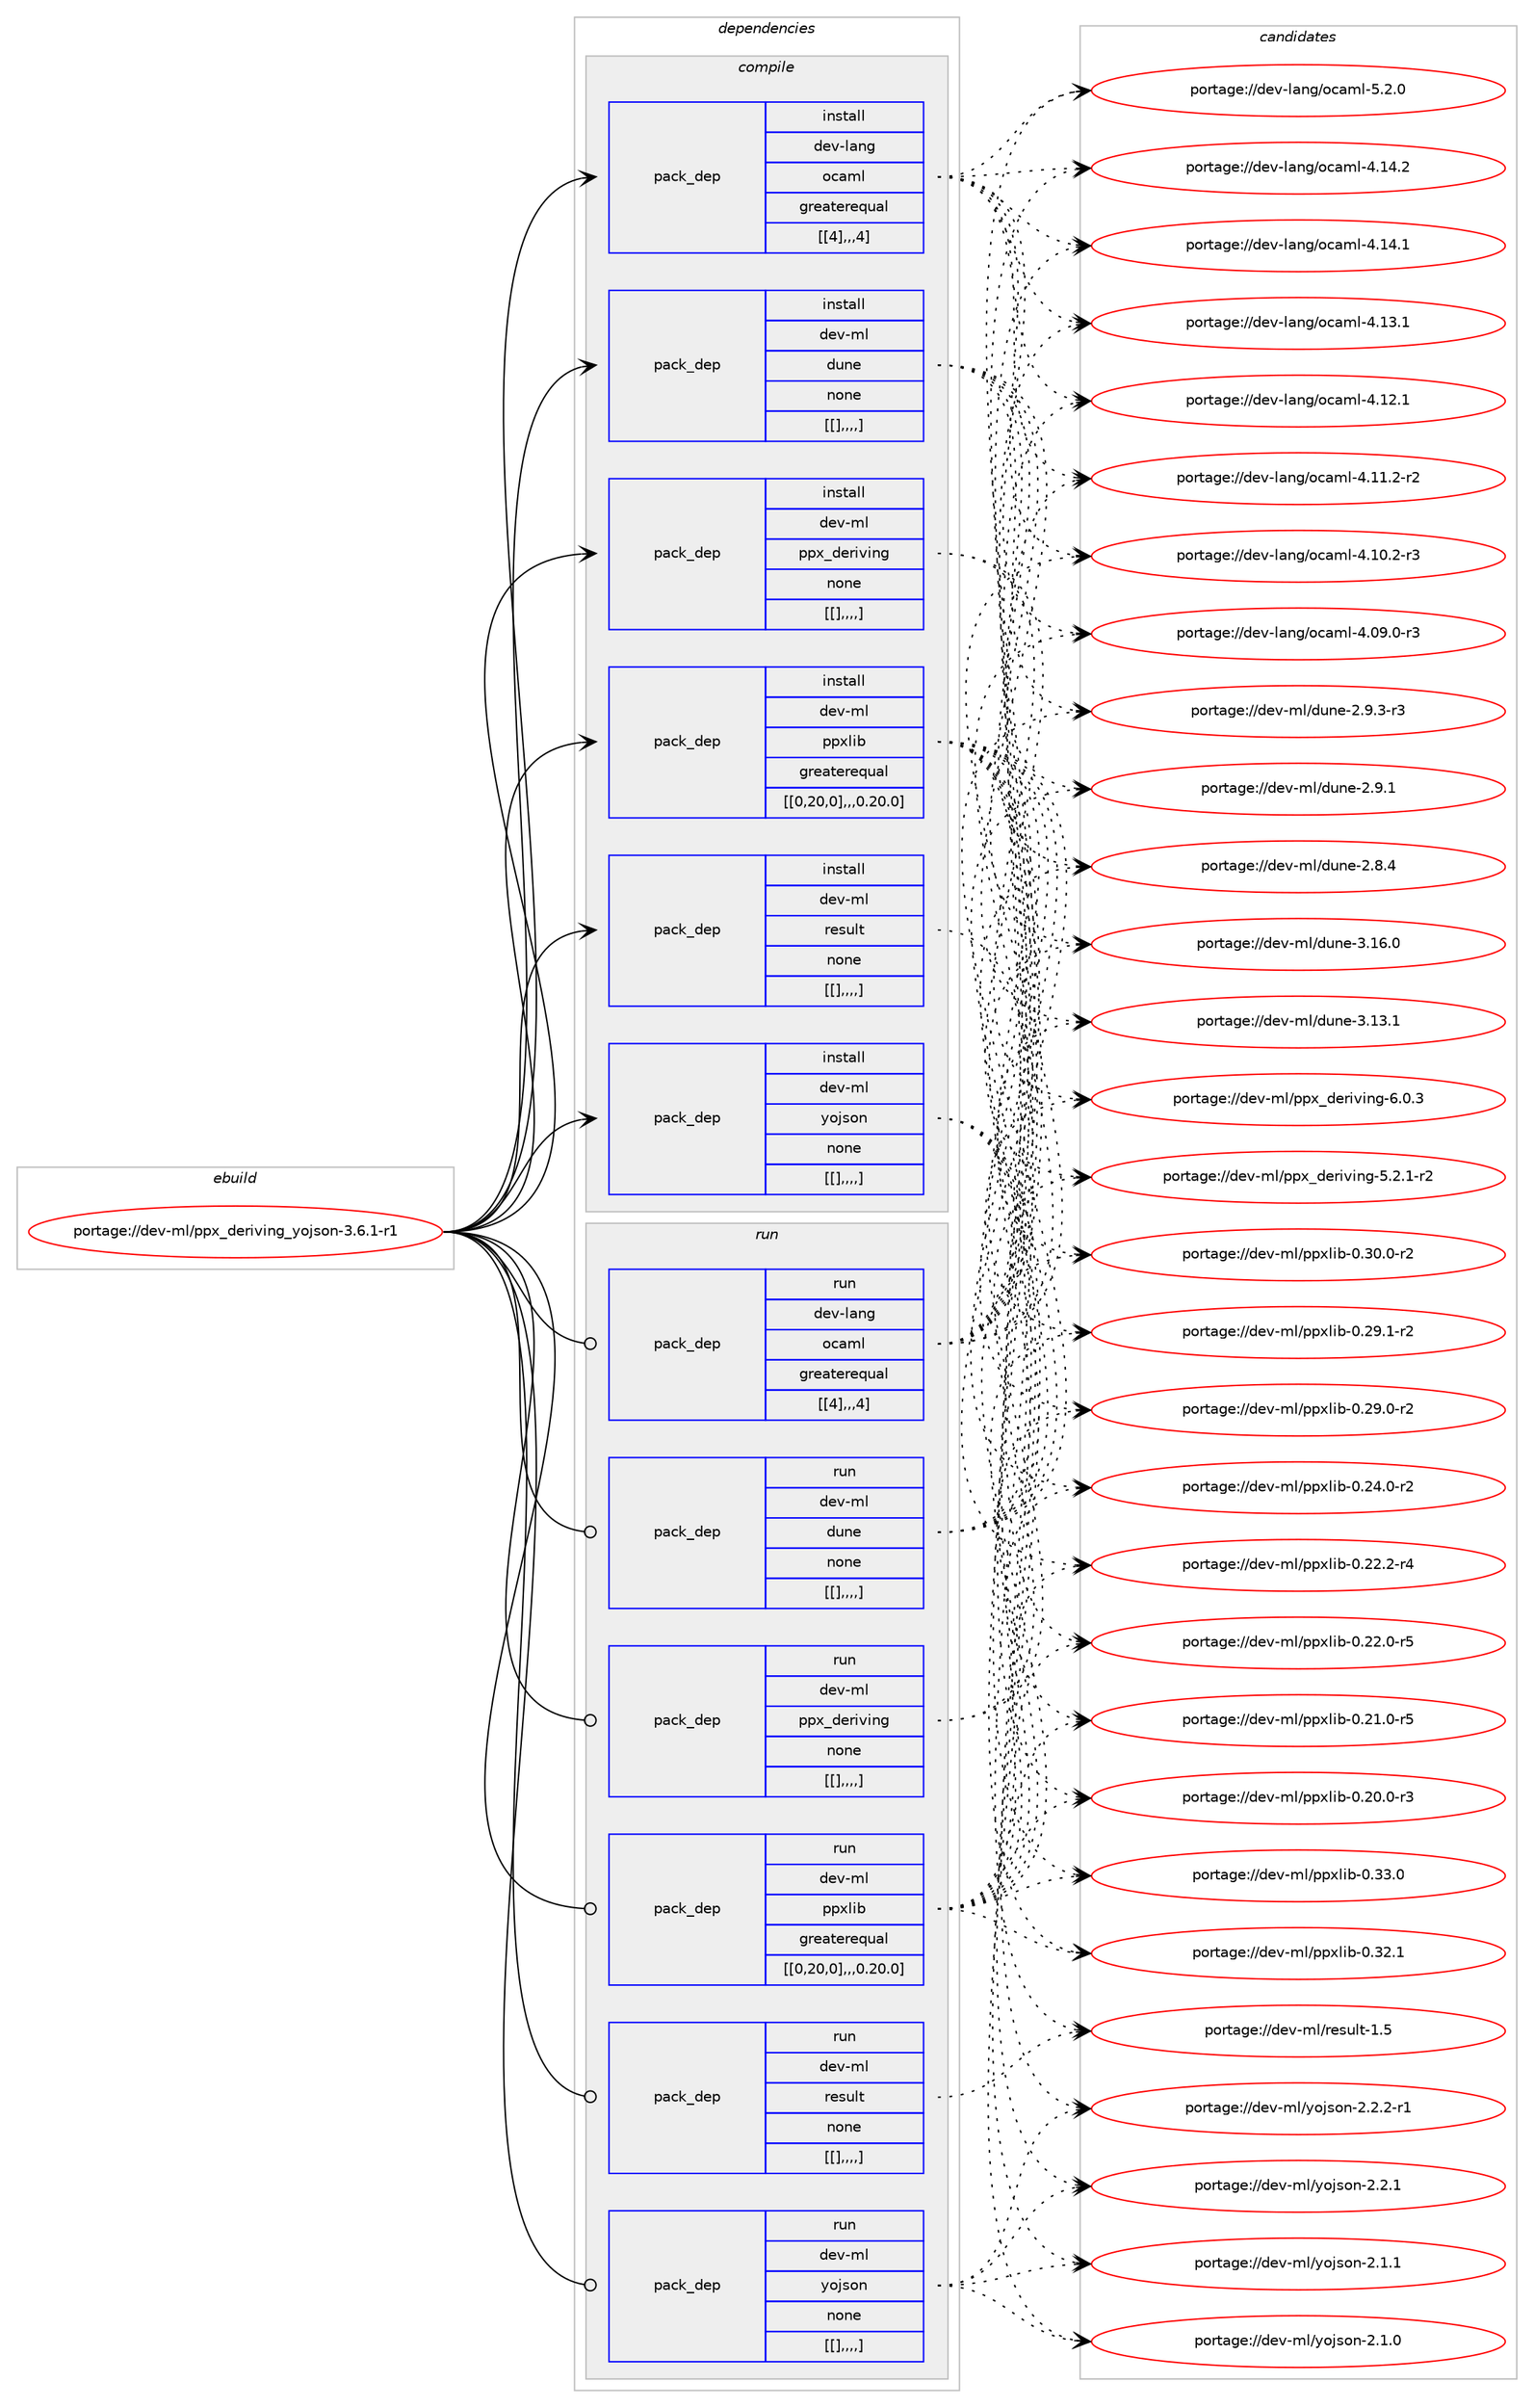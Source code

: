 digraph prolog {

# *************
# Graph options
# *************

newrank=true;
concentrate=true;
compound=true;
graph [rankdir=LR,fontname=Helvetica,fontsize=10,ranksep=1.5];#, ranksep=2.5, nodesep=0.2];
edge  [arrowhead=vee];
node  [fontname=Helvetica,fontsize=10];

# **********
# The ebuild
# **********

subgraph cluster_leftcol {
color=gray;
label=<<i>ebuild</i>>;
id [label="portage://dev-ml/ppx_deriving_yojson-3.6.1-r1", color=red, width=4, href="../dev-ml/ppx_deriving_yojson-3.6.1-r1.svg"];
}

# ****************
# The dependencies
# ****************

subgraph cluster_midcol {
color=gray;
label=<<i>dependencies</i>>;
subgraph cluster_compile {
fillcolor="#eeeeee";
style=filled;
label=<<i>compile</i>>;
subgraph pack93295 {
dependency126096 [label=<<TABLE BORDER="0" CELLBORDER="1" CELLSPACING="0" CELLPADDING="4" WIDTH="220"><TR><TD ROWSPAN="6" CELLPADDING="30">pack_dep</TD></TR><TR><TD WIDTH="110">install</TD></TR><TR><TD>dev-lang</TD></TR><TR><TD>ocaml</TD></TR><TR><TD>greaterequal</TD></TR><TR><TD>[[4],,,4]</TD></TR></TABLE>>, shape=none, color=blue];
}
id:e -> dependency126096:w [weight=20,style="solid",arrowhead="vee"];
subgraph pack93340 {
dependency126121 [label=<<TABLE BORDER="0" CELLBORDER="1" CELLSPACING="0" CELLPADDING="4" WIDTH="220"><TR><TD ROWSPAN="6" CELLPADDING="30">pack_dep</TD></TR><TR><TD WIDTH="110">install</TD></TR><TR><TD>dev-ml</TD></TR><TR><TD>dune</TD></TR><TR><TD>none</TD></TR><TR><TD>[[],,,,]</TD></TR></TABLE>>, shape=none, color=blue];
}
id:e -> dependency126121:w [weight=20,style="solid",arrowhead="vee"];
subgraph pack93343 {
dependency126136 [label=<<TABLE BORDER="0" CELLBORDER="1" CELLSPACING="0" CELLPADDING="4" WIDTH="220"><TR><TD ROWSPAN="6" CELLPADDING="30">pack_dep</TD></TR><TR><TD WIDTH="110">install</TD></TR><TR><TD>dev-ml</TD></TR><TR><TD>ppx_deriving</TD></TR><TR><TD>none</TD></TR><TR><TD>[[],,,,]</TD></TR></TABLE>>, shape=none, color=blue];
}
id:e -> dependency126136:w [weight=20,style="solid",arrowhead="vee"];
subgraph pack93367 {
dependency126157 [label=<<TABLE BORDER="0" CELLBORDER="1" CELLSPACING="0" CELLPADDING="4" WIDTH="220"><TR><TD ROWSPAN="6" CELLPADDING="30">pack_dep</TD></TR><TR><TD WIDTH="110">install</TD></TR><TR><TD>dev-ml</TD></TR><TR><TD>ppxlib</TD></TR><TR><TD>greaterequal</TD></TR><TR><TD>[[0,20,0],,,0.20.0]</TD></TR></TABLE>>, shape=none, color=blue];
}
id:e -> dependency126157:w [weight=20,style="solid",arrowhead="vee"];
subgraph pack93381 {
dependency126160 [label=<<TABLE BORDER="0" CELLBORDER="1" CELLSPACING="0" CELLPADDING="4" WIDTH="220"><TR><TD ROWSPAN="6" CELLPADDING="30">pack_dep</TD></TR><TR><TD WIDTH="110">install</TD></TR><TR><TD>dev-ml</TD></TR><TR><TD>result</TD></TR><TR><TD>none</TD></TR><TR><TD>[[],,,,]</TD></TR></TABLE>>, shape=none, color=blue];
}
id:e -> dependency126160:w [weight=20,style="solid",arrowhead="vee"];
subgraph pack93385 {
dependency126167 [label=<<TABLE BORDER="0" CELLBORDER="1" CELLSPACING="0" CELLPADDING="4" WIDTH="220"><TR><TD ROWSPAN="6" CELLPADDING="30">pack_dep</TD></TR><TR><TD WIDTH="110">install</TD></TR><TR><TD>dev-ml</TD></TR><TR><TD>yojson</TD></TR><TR><TD>none</TD></TR><TR><TD>[[],,,,]</TD></TR></TABLE>>, shape=none, color=blue];
}
id:e -> dependency126167:w [weight=20,style="solid",arrowhead="vee"];
}
subgraph cluster_compileandrun {
fillcolor="#eeeeee";
style=filled;
label=<<i>compile and run</i>>;
}
subgraph cluster_run {
fillcolor="#eeeeee";
style=filled;
label=<<i>run</i>>;
subgraph pack93431 {
dependency126227 [label=<<TABLE BORDER="0" CELLBORDER="1" CELLSPACING="0" CELLPADDING="4" WIDTH="220"><TR><TD ROWSPAN="6" CELLPADDING="30">pack_dep</TD></TR><TR><TD WIDTH="110">run</TD></TR><TR><TD>dev-lang</TD></TR><TR><TD>ocaml</TD></TR><TR><TD>greaterequal</TD></TR><TR><TD>[[4],,,4]</TD></TR></TABLE>>, shape=none, color=blue];
}
id:e -> dependency126227:w [weight=20,style="solid",arrowhead="odot"];
subgraph pack93439 {
dependency126234 [label=<<TABLE BORDER="0" CELLBORDER="1" CELLSPACING="0" CELLPADDING="4" WIDTH="220"><TR><TD ROWSPAN="6" CELLPADDING="30">pack_dep</TD></TR><TR><TD WIDTH="110">run</TD></TR><TR><TD>dev-ml</TD></TR><TR><TD>dune</TD></TR><TR><TD>none</TD></TR><TR><TD>[[],,,,]</TD></TR></TABLE>>, shape=none, color=blue];
}
id:e -> dependency126234:w [weight=20,style="solid",arrowhead="odot"];
subgraph pack93497 {
dependency126355 [label=<<TABLE BORDER="0" CELLBORDER="1" CELLSPACING="0" CELLPADDING="4" WIDTH="220"><TR><TD ROWSPAN="6" CELLPADDING="30">pack_dep</TD></TR><TR><TD WIDTH="110">run</TD></TR><TR><TD>dev-ml</TD></TR><TR><TD>ppx_deriving</TD></TR><TR><TD>none</TD></TR><TR><TD>[[],,,,]</TD></TR></TABLE>>, shape=none, color=blue];
}
id:e -> dependency126355:w [weight=20,style="solid",arrowhead="odot"];
subgraph pack93559 {
dependency126376 [label=<<TABLE BORDER="0" CELLBORDER="1" CELLSPACING="0" CELLPADDING="4" WIDTH="220"><TR><TD ROWSPAN="6" CELLPADDING="30">pack_dep</TD></TR><TR><TD WIDTH="110">run</TD></TR><TR><TD>dev-ml</TD></TR><TR><TD>ppxlib</TD></TR><TR><TD>greaterequal</TD></TR><TR><TD>[[0,20,0],,,0.20.0]</TD></TR></TABLE>>, shape=none, color=blue];
}
id:e -> dependency126376:w [weight=20,style="solid",arrowhead="odot"];
subgraph pack93576 {
dependency126399 [label=<<TABLE BORDER="0" CELLBORDER="1" CELLSPACING="0" CELLPADDING="4" WIDTH="220"><TR><TD ROWSPAN="6" CELLPADDING="30">pack_dep</TD></TR><TR><TD WIDTH="110">run</TD></TR><TR><TD>dev-ml</TD></TR><TR><TD>result</TD></TR><TR><TD>none</TD></TR><TR><TD>[[],,,,]</TD></TR></TABLE>>, shape=none, color=blue];
}
id:e -> dependency126399:w [weight=20,style="solid",arrowhead="odot"];
subgraph pack93704 {
dependency126524 [label=<<TABLE BORDER="0" CELLBORDER="1" CELLSPACING="0" CELLPADDING="4" WIDTH="220"><TR><TD ROWSPAN="6" CELLPADDING="30">pack_dep</TD></TR><TR><TD WIDTH="110">run</TD></TR><TR><TD>dev-ml</TD></TR><TR><TD>yojson</TD></TR><TR><TD>none</TD></TR><TR><TD>[[],,,,]</TD></TR></TABLE>>, shape=none, color=blue];
}
id:e -> dependency126524:w [weight=20,style="solid",arrowhead="odot"];
}
}

# **************
# The candidates
# **************

subgraph cluster_choices {
rank=same;
color=gray;
label=<<i>candidates</i>>;

subgraph choice92983 {
color=black;
nodesep=1;
choice1001011184510897110103471119997109108455346504648 [label="portage://dev-lang/ocaml-5.2.0", color=red, width=4,href="../dev-lang/ocaml-5.2.0.svg"];
choice100101118451089711010347111999710910845524649524650 [label="portage://dev-lang/ocaml-4.14.2", color=red, width=4,href="../dev-lang/ocaml-4.14.2.svg"];
choice100101118451089711010347111999710910845524649524649 [label="portage://dev-lang/ocaml-4.14.1", color=red, width=4,href="../dev-lang/ocaml-4.14.1.svg"];
choice100101118451089711010347111999710910845524649514649 [label="portage://dev-lang/ocaml-4.13.1", color=red, width=4,href="../dev-lang/ocaml-4.13.1.svg"];
choice100101118451089711010347111999710910845524649504649 [label="portage://dev-lang/ocaml-4.12.1", color=red, width=4,href="../dev-lang/ocaml-4.12.1.svg"];
choice1001011184510897110103471119997109108455246494946504511450 [label="portage://dev-lang/ocaml-4.11.2-r2", color=red, width=4,href="../dev-lang/ocaml-4.11.2-r2.svg"];
choice1001011184510897110103471119997109108455246494846504511451 [label="portage://dev-lang/ocaml-4.10.2-r3", color=red, width=4,href="../dev-lang/ocaml-4.10.2-r3.svg"];
choice1001011184510897110103471119997109108455246485746484511451 [label="portage://dev-lang/ocaml-4.09.0-r3", color=red, width=4,href="../dev-lang/ocaml-4.09.0-r3.svg"];
dependency126096:e -> choice1001011184510897110103471119997109108455346504648:w [style=dotted,weight="100"];
dependency126096:e -> choice100101118451089711010347111999710910845524649524650:w [style=dotted,weight="100"];
dependency126096:e -> choice100101118451089711010347111999710910845524649524649:w [style=dotted,weight="100"];
dependency126096:e -> choice100101118451089711010347111999710910845524649514649:w [style=dotted,weight="100"];
dependency126096:e -> choice100101118451089711010347111999710910845524649504649:w [style=dotted,weight="100"];
dependency126096:e -> choice1001011184510897110103471119997109108455246494946504511450:w [style=dotted,weight="100"];
dependency126096:e -> choice1001011184510897110103471119997109108455246494846504511451:w [style=dotted,weight="100"];
dependency126096:e -> choice1001011184510897110103471119997109108455246485746484511451:w [style=dotted,weight="100"];
}
subgraph choice92990 {
color=black;
nodesep=1;
choice100101118451091084710011711010145514649544648 [label="portage://dev-ml/dune-3.16.0", color=red, width=4,href="../dev-ml/dune-3.16.0.svg"];
choice100101118451091084710011711010145514649514649 [label="portage://dev-ml/dune-3.13.1", color=red, width=4,href="../dev-ml/dune-3.13.1.svg"];
choice10010111845109108471001171101014550465746514511451 [label="portage://dev-ml/dune-2.9.3-r3", color=red, width=4,href="../dev-ml/dune-2.9.3-r3.svg"];
choice1001011184510910847100117110101455046574649 [label="portage://dev-ml/dune-2.9.1", color=red, width=4,href="../dev-ml/dune-2.9.1.svg"];
choice1001011184510910847100117110101455046564652 [label="portage://dev-ml/dune-2.8.4", color=red, width=4,href="../dev-ml/dune-2.8.4.svg"];
dependency126121:e -> choice100101118451091084710011711010145514649544648:w [style=dotted,weight="100"];
dependency126121:e -> choice100101118451091084710011711010145514649514649:w [style=dotted,weight="100"];
dependency126121:e -> choice10010111845109108471001171101014550465746514511451:w [style=dotted,weight="100"];
dependency126121:e -> choice1001011184510910847100117110101455046574649:w [style=dotted,weight="100"];
dependency126121:e -> choice1001011184510910847100117110101455046564652:w [style=dotted,weight="100"];
}
subgraph choice92992 {
color=black;
nodesep=1;
choice100101118451091084711211212095100101114105118105110103455446484651 [label="portage://dev-ml/ppx_deriving-6.0.3", color=red, width=4,href="../dev-ml/ppx_deriving-6.0.3.svg"];
choice1001011184510910847112112120951001011141051181051101034553465046494511450 [label="portage://dev-ml/ppx_deriving-5.2.1-r2", color=red, width=4,href="../dev-ml/ppx_deriving-5.2.1-r2.svg"];
dependency126136:e -> choice100101118451091084711211212095100101114105118105110103455446484651:w [style=dotted,weight="100"];
dependency126136:e -> choice1001011184510910847112112120951001011141051181051101034553465046494511450:w [style=dotted,weight="100"];
}
subgraph choice92997 {
color=black;
nodesep=1;
choice10010111845109108471121121201081059845484651514648 [label="portage://dev-ml/ppxlib-0.33.0", color=red, width=4,href="../dev-ml/ppxlib-0.33.0.svg"];
choice10010111845109108471121121201081059845484651504649 [label="portage://dev-ml/ppxlib-0.32.1", color=red, width=4,href="../dev-ml/ppxlib-0.32.1.svg"];
choice100101118451091084711211212010810598454846514846484511450 [label="portage://dev-ml/ppxlib-0.30.0-r2", color=red, width=4,href="../dev-ml/ppxlib-0.30.0-r2.svg"];
choice100101118451091084711211212010810598454846505746494511450 [label="portage://dev-ml/ppxlib-0.29.1-r2", color=red, width=4,href="../dev-ml/ppxlib-0.29.1-r2.svg"];
choice100101118451091084711211212010810598454846505746484511450 [label="portage://dev-ml/ppxlib-0.29.0-r2", color=red, width=4,href="../dev-ml/ppxlib-0.29.0-r2.svg"];
choice100101118451091084711211212010810598454846505246484511450 [label="portage://dev-ml/ppxlib-0.24.0-r2", color=red, width=4,href="../dev-ml/ppxlib-0.24.0-r2.svg"];
choice100101118451091084711211212010810598454846505046504511452 [label="portage://dev-ml/ppxlib-0.22.2-r4", color=red, width=4,href="../dev-ml/ppxlib-0.22.2-r4.svg"];
choice100101118451091084711211212010810598454846505046484511453 [label="portage://dev-ml/ppxlib-0.22.0-r5", color=red, width=4,href="../dev-ml/ppxlib-0.22.0-r5.svg"];
choice100101118451091084711211212010810598454846504946484511453 [label="portage://dev-ml/ppxlib-0.21.0-r5", color=red, width=4,href="../dev-ml/ppxlib-0.21.0-r5.svg"];
choice100101118451091084711211212010810598454846504846484511451 [label="portage://dev-ml/ppxlib-0.20.0-r3", color=red, width=4,href="../dev-ml/ppxlib-0.20.0-r3.svg"];
dependency126157:e -> choice10010111845109108471121121201081059845484651514648:w [style=dotted,weight="100"];
dependency126157:e -> choice10010111845109108471121121201081059845484651504649:w [style=dotted,weight="100"];
dependency126157:e -> choice100101118451091084711211212010810598454846514846484511450:w [style=dotted,weight="100"];
dependency126157:e -> choice100101118451091084711211212010810598454846505746494511450:w [style=dotted,weight="100"];
dependency126157:e -> choice100101118451091084711211212010810598454846505746484511450:w [style=dotted,weight="100"];
dependency126157:e -> choice100101118451091084711211212010810598454846505246484511450:w [style=dotted,weight="100"];
dependency126157:e -> choice100101118451091084711211212010810598454846505046504511452:w [style=dotted,weight="100"];
dependency126157:e -> choice100101118451091084711211212010810598454846505046484511453:w [style=dotted,weight="100"];
dependency126157:e -> choice100101118451091084711211212010810598454846504946484511453:w [style=dotted,weight="100"];
dependency126157:e -> choice100101118451091084711211212010810598454846504846484511451:w [style=dotted,weight="100"];
}
subgraph choice93002 {
color=black;
nodesep=1;
choice100101118451091084711410111511710811645494653 [label="portage://dev-ml/result-1.5", color=red, width=4,href="../dev-ml/result-1.5.svg"];
dependency126160:e -> choice100101118451091084711410111511710811645494653:w [style=dotted,weight="100"];
}
subgraph choice93030 {
color=black;
nodesep=1;
choice10010111845109108471211111061151111104550465046504511449 [label="portage://dev-ml/yojson-2.2.2-r1", color=red, width=4,href="../dev-ml/yojson-2.2.2-r1.svg"];
choice1001011184510910847121111106115111110455046504649 [label="portage://dev-ml/yojson-2.2.1", color=red, width=4,href="../dev-ml/yojson-2.2.1.svg"];
choice1001011184510910847121111106115111110455046494649 [label="portage://dev-ml/yojson-2.1.1", color=red, width=4,href="../dev-ml/yojson-2.1.1.svg"];
choice1001011184510910847121111106115111110455046494648 [label="portage://dev-ml/yojson-2.1.0", color=red, width=4,href="../dev-ml/yojson-2.1.0.svg"];
dependency126167:e -> choice10010111845109108471211111061151111104550465046504511449:w [style=dotted,weight="100"];
dependency126167:e -> choice1001011184510910847121111106115111110455046504649:w [style=dotted,weight="100"];
dependency126167:e -> choice1001011184510910847121111106115111110455046494649:w [style=dotted,weight="100"];
dependency126167:e -> choice1001011184510910847121111106115111110455046494648:w [style=dotted,weight="100"];
}
subgraph choice93035 {
color=black;
nodesep=1;
choice1001011184510897110103471119997109108455346504648 [label="portage://dev-lang/ocaml-5.2.0", color=red, width=4,href="../dev-lang/ocaml-5.2.0.svg"];
choice100101118451089711010347111999710910845524649524650 [label="portage://dev-lang/ocaml-4.14.2", color=red, width=4,href="../dev-lang/ocaml-4.14.2.svg"];
choice100101118451089711010347111999710910845524649524649 [label="portage://dev-lang/ocaml-4.14.1", color=red, width=4,href="../dev-lang/ocaml-4.14.1.svg"];
choice100101118451089711010347111999710910845524649514649 [label="portage://dev-lang/ocaml-4.13.1", color=red, width=4,href="../dev-lang/ocaml-4.13.1.svg"];
choice100101118451089711010347111999710910845524649504649 [label="portage://dev-lang/ocaml-4.12.1", color=red, width=4,href="../dev-lang/ocaml-4.12.1.svg"];
choice1001011184510897110103471119997109108455246494946504511450 [label="portage://dev-lang/ocaml-4.11.2-r2", color=red, width=4,href="../dev-lang/ocaml-4.11.2-r2.svg"];
choice1001011184510897110103471119997109108455246494846504511451 [label="portage://dev-lang/ocaml-4.10.2-r3", color=red, width=4,href="../dev-lang/ocaml-4.10.2-r3.svg"];
choice1001011184510897110103471119997109108455246485746484511451 [label="portage://dev-lang/ocaml-4.09.0-r3", color=red, width=4,href="../dev-lang/ocaml-4.09.0-r3.svg"];
dependency126227:e -> choice1001011184510897110103471119997109108455346504648:w [style=dotted,weight="100"];
dependency126227:e -> choice100101118451089711010347111999710910845524649524650:w [style=dotted,weight="100"];
dependency126227:e -> choice100101118451089711010347111999710910845524649524649:w [style=dotted,weight="100"];
dependency126227:e -> choice100101118451089711010347111999710910845524649514649:w [style=dotted,weight="100"];
dependency126227:e -> choice100101118451089711010347111999710910845524649504649:w [style=dotted,weight="100"];
dependency126227:e -> choice1001011184510897110103471119997109108455246494946504511450:w [style=dotted,weight="100"];
dependency126227:e -> choice1001011184510897110103471119997109108455246494846504511451:w [style=dotted,weight="100"];
dependency126227:e -> choice1001011184510897110103471119997109108455246485746484511451:w [style=dotted,weight="100"];
}
subgraph choice93061 {
color=black;
nodesep=1;
choice100101118451091084710011711010145514649544648 [label="portage://dev-ml/dune-3.16.0", color=red, width=4,href="../dev-ml/dune-3.16.0.svg"];
choice100101118451091084710011711010145514649514649 [label="portage://dev-ml/dune-3.13.1", color=red, width=4,href="../dev-ml/dune-3.13.1.svg"];
choice10010111845109108471001171101014550465746514511451 [label="portage://dev-ml/dune-2.9.3-r3", color=red, width=4,href="../dev-ml/dune-2.9.3-r3.svg"];
choice1001011184510910847100117110101455046574649 [label="portage://dev-ml/dune-2.9.1", color=red, width=4,href="../dev-ml/dune-2.9.1.svg"];
choice1001011184510910847100117110101455046564652 [label="portage://dev-ml/dune-2.8.4", color=red, width=4,href="../dev-ml/dune-2.8.4.svg"];
dependency126234:e -> choice100101118451091084710011711010145514649544648:w [style=dotted,weight="100"];
dependency126234:e -> choice100101118451091084710011711010145514649514649:w [style=dotted,weight="100"];
dependency126234:e -> choice10010111845109108471001171101014550465746514511451:w [style=dotted,weight="100"];
dependency126234:e -> choice1001011184510910847100117110101455046574649:w [style=dotted,weight="100"];
dependency126234:e -> choice1001011184510910847100117110101455046564652:w [style=dotted,weight="100"];
}
subgraph choice93067 {
color=black;
nodesep=1;
choice100101118451091084711211212095100101114105118105110103455446484651 [label="portage://dev-ml/ppx_deriving-6.0.3", color=red, width=4,href="../dev-ml/ppx_deriving-6.0.3.svg"];
choice1001011184510910847112112120951001011141051181051101034553465046494511450 [label="portage://dev-ml/ppx_deriving-5.2.1-r2", color=red, width=4,href="../dev-ml/ppx_deriving-5.2.1-r2.svg"];
dependency126355:e -> choice100101118451091084711211212095100101114105118105110103455446484651:w [style=dotted,weight="100"];
dependency126355:e -> choice1001011184510910847112112120951001011141051181051101034553465046494511450:w [style=dotted,weight="100"];
}
subgraph choice93204 {
color=black;
nodesep=1;
choice10010111845109108471121121201081059845484651514648 [label="portage://dev-ml/ppxlib-0.33.0", color=red, width=4,href="../dev-ml/ppxlib-0.33.0.svg"];
choice10010111845109108471121121201081059845484651504649 [label="portage://dev-ml/ppxlib-0.32.1", color=red, width=4,href="../dev-ml/ppxlib-0.32.1.svg"];
choice100101118451091084711211212010810598454846514846484511450 [label="portage://dev-ml/ppxlib-0.30.0-r2", color=red, width=4,href="../dev-ml/ppxlib-0.30.0-r2.svg"];
choice100101118451091084711211212010810598454846505746494511450 [label="portage://dev-ml/ppxlib-0.29.1-r2", color=red, width=4,href="../dev-ml/ppxlib-0.29.1-r2.svg"];
choice100101118451091084711211212010810598454846505746484511450 [label="portage://dev-ml/ppxlib-0.29.0-r2", color=red, width=4,href="../dev-ml/ppxlib-0.29.0-r2.svg"];
choice100101118451091084711211212010810598454846505246484511450 [label="portage://dev-ml/ppxlib-0.24.0-r2", color=red, width=4,href="../dev-ml/ppxlib-0.24.0-r2.svg"];
choice100101118451091084711211212010810598454846505046504511452 [label="portage://dev-ml/ppxlib-0.22.2-r4", color=red, width=4,href="../dev-ml/ppxlib-0.22.2-r4.svg"];
choice100101118451091084711211212010810598454846505046484511453 [label="portage://dev-ml/ppxlib-0.22.0-r5", color=red, width=4,href="../dev-ml/ppxlib-0.22.0-r5.svg"];
choice100101118451091084711211212010810598454846504946484511453 [label="portage://dev-ml/ppxlib-0.21.0-r5", color=red, width=4,href="../dev-ml/ppxlib-0.21.0-r5.svg"];
choice100101118451091084711211212010810598454846504846484511451 [label="portage://dev-ml/ppxlib-0.20.0-r3", color=red, width=4,href="../dev-ml/ppxlib-0.20.0-r3.svg"];
dependency126376:e -> choice10010111845109108471121121201081059845484651514648:w [style=dotted,weight="100"];
dependency126376:e -> choice10010111845109108471121121201081059845484651504649:w [style=dotted,weight="100"];
dependency126376:e -> choice100101118451091084711211212010810598454846514846484511450:w [style=dotted,weight="100"];
dependency126376:e -> choice100101118451091084711211212010810598454846505746494511450:w [style=dotted,weight="100"];
dependency126376:e -> choice100101118451091084711211212010810598454846505746484511450:w [style=dotted,weight="100"];
dependency126376:e -> choice100101118451091084711211212010810598454846505246484511450:w [style=dotted,weight="100"];
dependency126376:e -> choice100101118451091084711211212010810598454846505046504511452:w [style=dotted,weight="100"];
dependency126376:e -> choice100101118451091084711211212010810598454846505046484511453:w [style=dotted,weight="100"];
dependency126376:e -> choice100101118451091084711211212010810598454846504946484511453:w [style=dotted,weight="100"];
dependency126376:e -> choice100101118451091084711211212010810598454846504846484511451:w [style=dotted,weight="100"];
}
subgraph choice93213 {
color=black;
nodesep=1;
choice100101118451091084711410111511710811645494653 [label="portage://dev-ml/result-1.5", color=red, width=4,href="../dev-ml/result-1.5.svg"];
dependency126399:e -> choice100101118451091084711410111511710811645494653:w [style=dotted,weight="100"];
}
subgraph choice93217 {
color=black;
nodesep=1;
choice10010111845109108471211111061151111104550465046504511449 [label="portage://dev-ml/yojson-2.2.2-r1", color=red, width=4,href="../dev-ml/yojson-2.2.2-r1.svg"];
choice1001011184510910847121111106115111110455046504649 [label="portage://dev-ml/yojson-2.2.1", color=red, width=4,href="../dev-ml/yojson-2.2.1.svg"];
choice1001011184510910847121111106115111110455046494649 [label="portage://dev-ml/yojson-2.1.1", color=red, width=4,href="../dev-ml/yojson-2.1.1.svg"];
choice1001011184510910847121111106115111110455046494648 [label="portage://dev-ml/yojson-2.1.0", color=red, width=4,href="../dev-ml/yojson-2.1.0.svg"];
dependency126524:e -> choice10010111845109108471211111061151111104550465046504511449:w [style=dotted,weight="100"];
dependency126524:e -> choice1001011184510910847121111106115111110455046504649:w [style=dotted,weight="100"];
dependency126524:e -> choice1001011184510910847121111106115111110455046494649:w [style=dotted,weight="100"];
dependency126524:e -> choice1001011184510910847121111106115111110455046494648:w [style=dotted,weight="100"];
}
}

}
